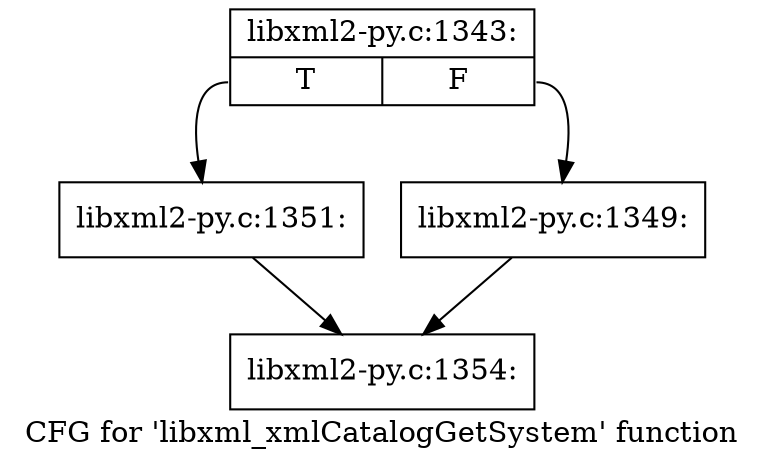 digraph "CFG for 'libxml_xmlCatalogGetSystem' function" {
	label="CFG for 'libxml_xmlCatalogGetSystem' function";

	Node0x3c499b0 [shape=record,label="{libxml2-py.c:1343:|{<s0>T|<s1>F}}"];
	Node0x3c499b0:s0 -> Node0x3d0e8d0;
	Node0x3c499b0:s1 -> Node0x3d0e880;
	Node0x3d0e880 [shape=record,label="{libxml2-py.c:1349:}"];
	Node0x3d0e880 -> Node0x3c488b0;
	Node0x3d0e8d0 [shape=record,label="{libxml2-py.c:1351:}"];
	Node0x3d0e8d0 -> Node0x3c488b0;
	Node0x3c488b0 [shape=record,label="{libxml2-py.c:1354:}"];
}

